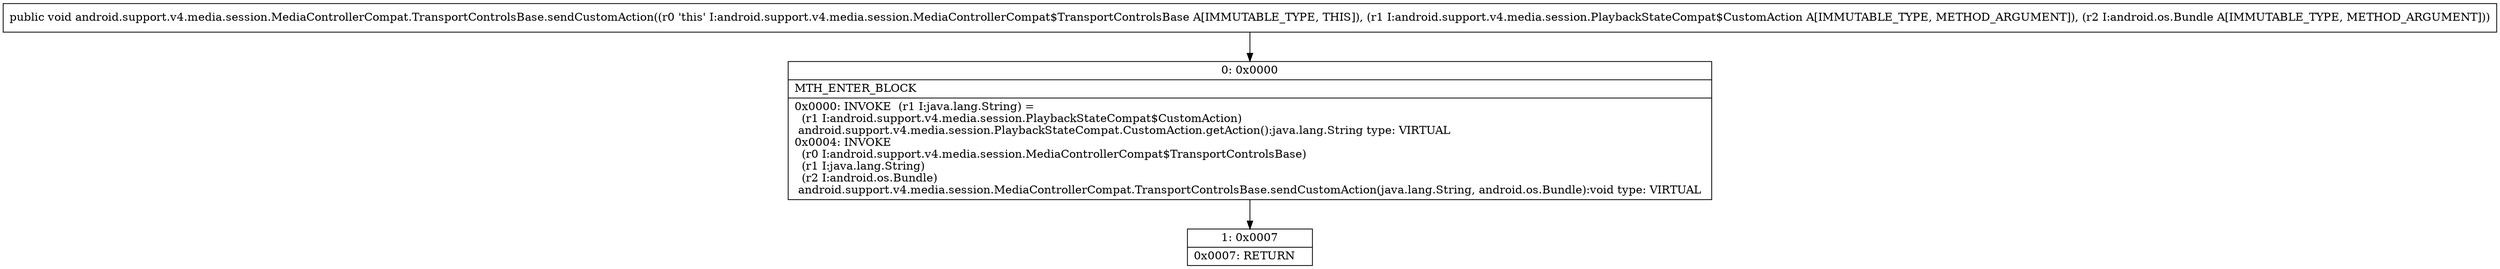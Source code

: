 digraph "CFG forandroid.support.v4.media.session.MediaControllerCompat.TransportControlsBase.sendCustomAction(Landroid\/support\/v4\/media\/session\/PlaybackStateCompat$CustomAction;Landroid\/os\/Bundle;)V" {
Node_0 [shape=record,label="{0\:\ 0x0000|MTH_ENTER_BLOCK\l|0x0000: INVOKE  (r1 I:java.lang.String) = \l  (r1 I:android.support.v4.media.session.PlaybackStateCompat$CustomAction)\l android.support.v4.media.session.PlaybackStateCompat.CustomAction.getAction():java.lang.String type: VIRTUAL \l0x0004: INVOKE  \l  (r0 I:android.support.v4.media.session.MediaControllerCompat$TransportControlsBase)\l  (r1 I:java.lang.String)\l  (r2 I:android.os.Bundle)\l android.support.v4.media.session.MediaControllerCompat.TransportControlsBase.sendCustomAction(java.lang.String, android.os.Bundle):void type: VIRTUAL \l}"];
Node_1 [shape=record,label="{1\:\ 0x0007|0x0007: RETURN   \l}"];
MethodNode[shape=record,label="{public void android.support.v4.media.session.MediaControllerCompat.TransportControlsBase.sendCustomAction((r0 'this' I:android.support.v4.media.session.MediaControllerCompat$TransportControlsBase A[IMMUTABLE_TYPE, THIS]), (r1 I:android.support.v4.media.session.PlaybackStateCompat$CustomAction A[IMMUTABLE_TYPE, METHOD_ARGUMENT]), (r2 I:android.os.Bundle A[IMMUTABLE_TYPE, METHOD_ARGUMENT])) }"];
MethodNode -> Node_0;
Node_0 -> Node_1;
}

